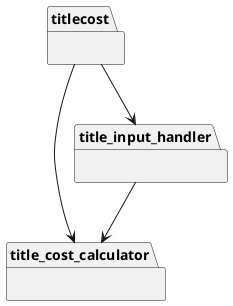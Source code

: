 @startuml packages_TitleCost
set namespaceSeparator none
package "title_cost_calculator" as title_cost_calculator {
}
package "title_input_handler" as title_input_handler {
}
package "titlecost" as titlecost {
}
title_input_handler --> title_cost_calculator
titlecost --> title_cost_calculator
titlecost --> title_input_handler
@enduml
